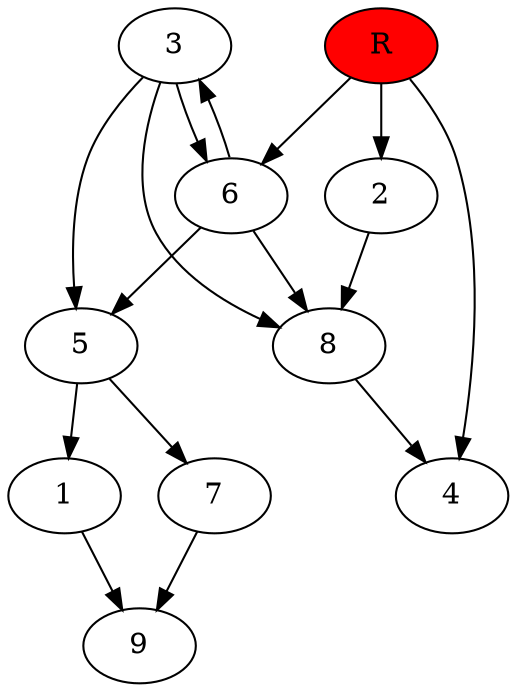 digraph prb16788 {
	1
	2
	3
	4
	5
	6
	7
	8
	R [fillcolor="#ff0000" style=filled]
	1 -> 9
	2 -> 8
	3 -> 5
	3 -> 6
	3 -> 8
	5 -> 1
	5 -> 7
	6 -> 3
	6 -> 5
	6 -> 8
	7 -> 9
	8 -> 4
	R -> 2
	R -> 4
	R -> 6
}
